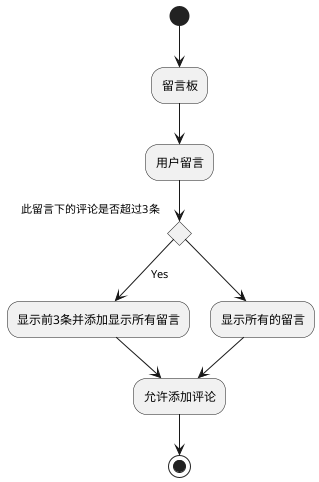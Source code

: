 @startuml
(*)  --> "留言板"
-->"用户留言"
If "此留言下的评论是否超过3条" then
--> [Yes] "显示前3条并添加显示所有留言"
-->"允许添加评论"
else
--> "显示所有的留言"
-->"允许添加评论"
Endif
-->(*)
@enduml